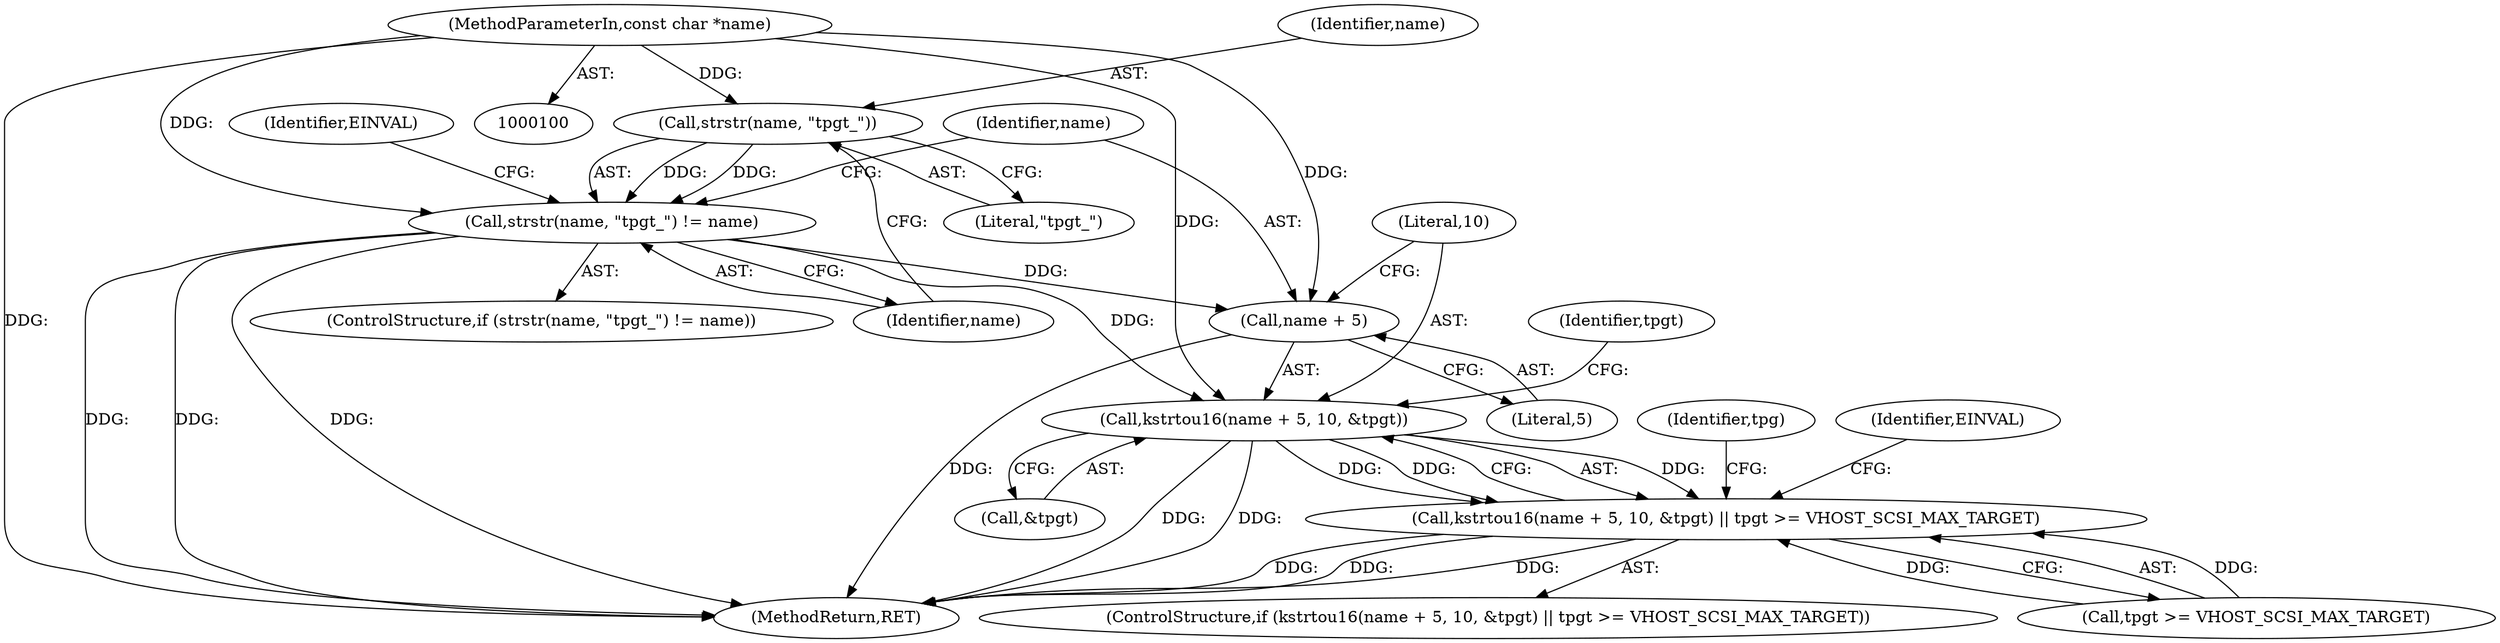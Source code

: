 digraph "0_linux_59c816c1f24df0204e01851431d3bab3eb76719c@API" {
"1000110" [label="(Call,strstr(name, \"tpgt_\"))"];
"1000103" [label="(MethodParameterIn,const char *name)"];
"1000109" [label="(Call,strstr(name, \"tpgt_\") != name)"];
"1000120" [label="(Call,kstrtou16(name + 5, 10, &tpgt))"];
"1000119" [label="(Call,kstrtou16(name + 5, 10, &tpgt) || tpgt >= VHOST_SCSI_MAX_TARGET)"];
"1000121" [label="(Call,name + 5)"];
"1000128" [label="(Identifier,tpgt)"];
"1000122" [label="(Identifier,name)"];
"1000111" [label="(Identifier,name)"];
"1000109" [label="(Call,strstr(name, \"tpgt_\") != name)"];
"1000117" [label="(Identifier,EINVAL)"];
"1000110" [label="(Call,strstr(name, \"tpgt_\"))"];
"1000113" [label="(Identifier,name)"];
"1000120" [label="(Call,kstrtou16(name + 5, 10, &tpgt))"];
"1000119" [label="(Call,kstrtou16(name + 5, 10, &tpgt) || tpgt >= VHOST_SCSI_MAX_TARGET)"];
"1000118" [label="(ControlStructure,if (kstrtou16(name + 5, 10, &tpgt) || tpgt >= VHOST_SCSI_MAX_TARGET))"];
"1000135" [label="(Identifier,tpg)"];
"1000108" [label="(ControlStructure,if (strstr(name, \"tpgt_\") != name))"];
"1000211" [label="(MethodReturn,RET)"];
"1000124" [label="(Literal,10)"];
"1000133" [label="(Identifier,EINVAL)"];
"1000125" [label="(Call,&tpgt)"];
"1000127" [label="(Call,tpgt >= VHOST_SCSI_MAX_TARGET)"];
"1000112" [label="(Literal,\"tpgt_\")"];
"1000103" [label="(MethodParameterIn,const char *name)"];
"1000121" [label="(Call,name + 5)"];
"1000123" [label="(Literal,5)"];
"1000110" -> "1000109"  [label="AST: "];
"1000110" -> "1000112"  [label="CFG: "];
"1000111" -> "1000110"  [label="AST: "];
"1000112" -> "1000110"  [label="AST: "];
"1000113" -> "1000110"  [label="CFG: "];
"1000110" -> "1000109"  [label="DDG: "];
"1000110" -> "1000109"  [label="DDG: "];
"1000103" -> "1000110"  [label="DDG: "];
"1000103" -> "1000100"  [label="AST: "];
"1000103" -> "1000211"  [label="DDG: "];
"1000103" -> "1000109"  [label="DDG: "];
"1000103" -> "1000120"  [label="DDG: "];
"1000103" -> "1000121"  [label="DDG: "];
"1000109" -> "1000108"  [label="AST: "];
"1000109" -> "1000113"  [label="CFG: "];
"1000113" -> "1000109"  [label="AST: "];
"1000117" -> "1000109"  [label="CFG: "];
"1000122" -> "1000109"  [label="CFG: "];
"1000109" -> "1000211"  [label="DDG: "];
"1000109" -> "1000211"  [label="DDG: "];
"1000109" -> "1000211"  [label="DDG: "];
"1000109" -> "1000120"  [label="DDG: "];
"1000109" -> "1000121"  [label="DDG: "];
"1000120" -> "1000119"  [label="AST: "];
"1000120" -> "1000125"  [label="CFG: "];
"1000121" -> "1000120"  [label="AST: "];
"1000124" -> "1000120"  [label="AST: "];
"1000125" -> "1000120"  [label="AST: "];
"1000128" -> "1000120"  [label="CFG: "];
"1000119" -> "1000120"  [label="CFG: "];
"1000120" -> "1000211"  [label="DDG: "];
"1000120" -> "1000211"  [label="DDG: "];
"1000120" -> "1000119"  [label="DDG: "];
"1000120" -> "1000119"  [label="DDG: "];
"1000120" -> "1000119"  [label="DDG: "];
"1000119" -> "1000118"  [label="AST: "];
"1000119" -> "1000127"  [label="CFG: "];
"1000127" -> "1000119"  [label="AST: "];
"1000133" -> "1000119"  [label="CFG: "];
"1000135" -> "1000119"  [label="CFG: "];
"1000119" -> "1000211"  [label="DDG: "];
"1000119" -> "1000211"  [label="DDG: "];
"1000119" -> "1000211"  [label="DDG: "];
"1000127" -> "1000119"  [label="DDG: "];
"1000127" -> "1000119"  [label="DDG: "];
"1000121" -> "1000123"  [label="CFG: "];
"1000122" -> "1000121"  [label="AST: "];
"1000123" -> "1000121"  [label="AST: "];
"1000124" -> "1000121"  [label="CFG: "];
"1000121" -> "1000211"  [label="DDG: "];
}
